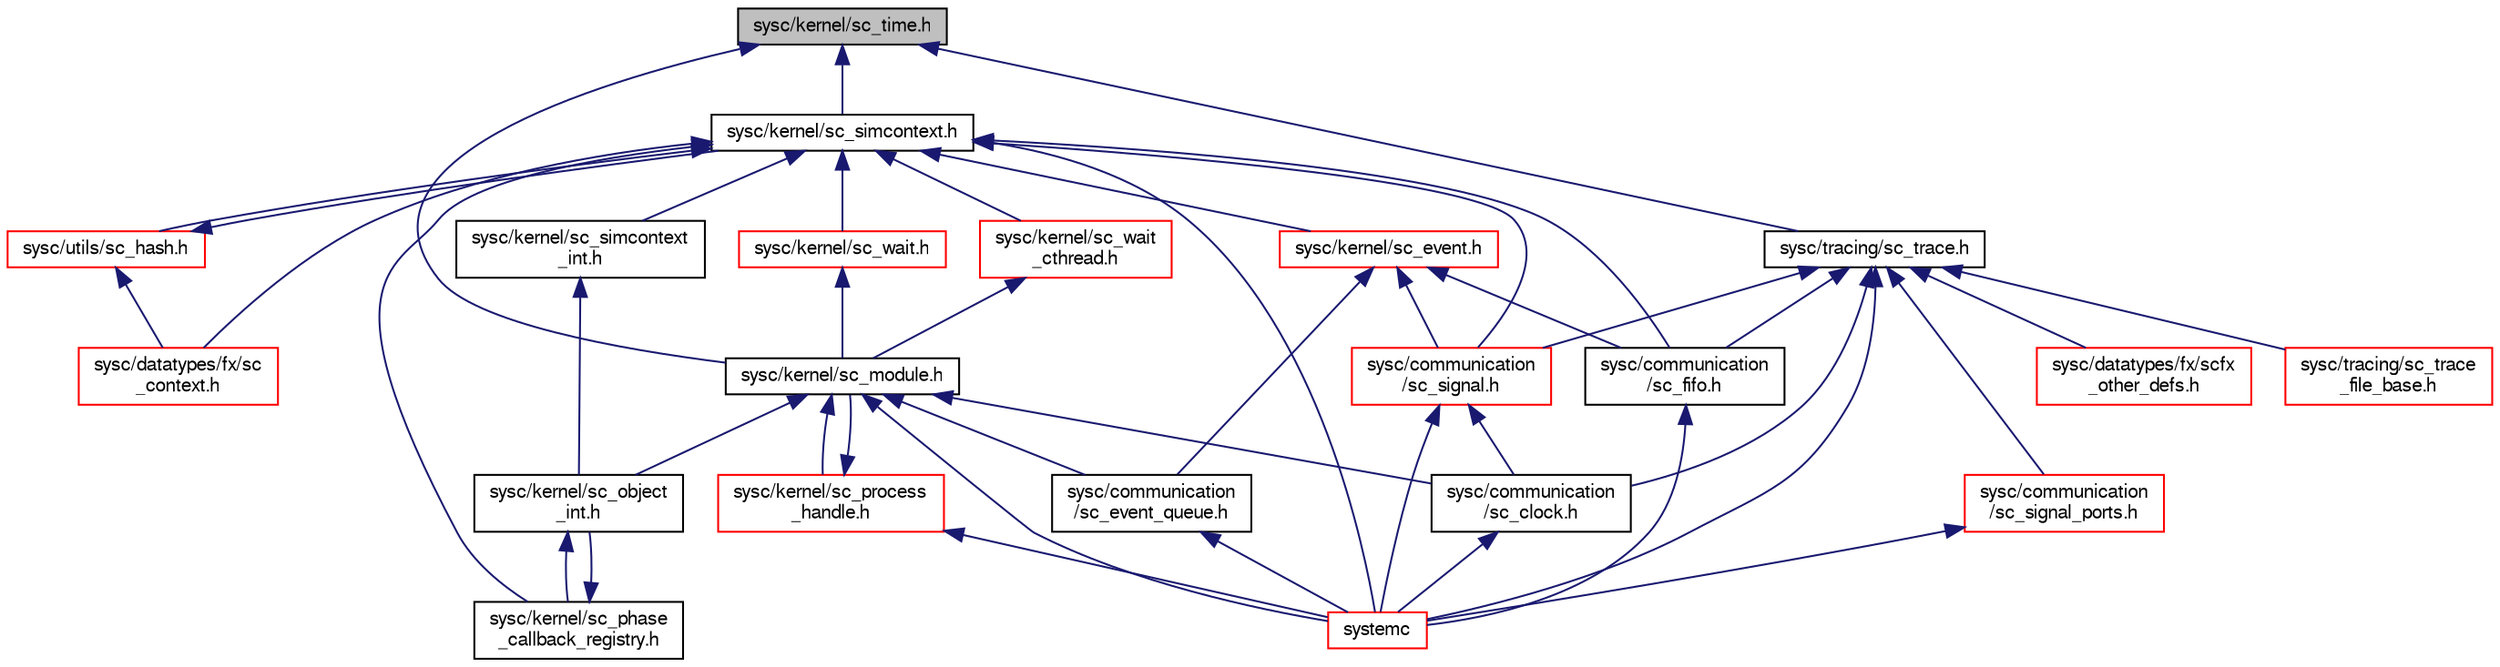 digraph "sysc/kernel/sc_time.h"
{
  edge [fontname="FreeSans",fontsize="10",labelfontname="FreeSans",labelfontsize="10"];
  node [fontname="FreeSans",fontsize="10",shape=record];
  Node27 [label="sysc/kernel/sc_time.h",height=0.2,width=0.4,color="black", fillcolor="grey75", style="filled", fontcolor="black"];
  Node27 -> Node28 [dir="back",color="midnightblue",fontsize="10",style="solid",fontname="FreeSans"];
  Node28 [label="sysc/kernel/sc_module.h",height=0.2,width=0.4,color="black", fillcolor="white", style="filled",URL="$a00269.html"];
  Node28 -> Node29 [dir="back",color="midnightblue",fontsize="10",style="solid",fontname="FreeSans"];
  Node29 [label="systemc",height=0.2,width=0.4,color="red", fillcolor="white", style="filled",URL="$a00401.html"];
  Node28 -> Node31 [dir="back",color="midnightblue",fontsize="10",style="solid",fontname="FreeSans"];
  Node31 [label="sysc/kernel/sc_process\l_handle.h",height=0.2,width=0.4,color="red", fillcolor="white", style="filled",URL="$a00296.html"];
  Node31 -> Node28 [dir="back",color="midnightblue",fontsize="10",style="solid",fontname="FreeSans"];
  Node31 -> Node29 [dir="back",color="midnightblue",fontsize="10",style="solid",fontname="FreeSans"];
  Node28 -> Node38 [dir="back",color="midnightblue",fontsize="10",style="solid",fontname="FreeSans"];
  Node38 [label="sysc/communication\l/sc_clock.h",height=0.2,width=0.4,color="black", fillcolor="white", style="filled",URL="$a00005.html"];
  Node38 -> Node29 [dir="back",color="midnightblue",fontsize="10",style="solid",fontname="FreeSans"];
  Node28 -> Node56 [dir="back",color="midnightblue",fontsize="10",style="solid",fontname="FreeSans"];
  Node56 [label="sysc/communication\l/sc_event_queue.h",height=0.2,width=0.4,color="black", fillcolor="white", style="filled",URL="$a00017.html"];
  Node56 -> Node29 [dir="back",color="midnightblue",fontsize="10",style="solid",fontname="FreeSans"];
  Node28 -> Node51 [dir="back",color="midnightblue",fontsize="10",style="solid",fontname="FreeSans"];
  Node51 [label="sysc/kernel/sc_object\l_int.h",height=0.2,width=0.4,color="black", fillcolor="white", style="filled",URL="$a00284.html"];
  Node51 -> Node52 [dir="back",color="midnightblue",fontsize="10",style="solid",fontname="FreeSans"];
  Node52 [label="sysc/kernel/sc_phase\l_callback_registry.h",height=0.2,width=0.4,color="black", fillcolor="white", style="filled",URL="$a00290.html"];
  Node52 -> Node51 [dir="back",color="midnightblue",fontsize="10",style="solid",fontname="FreeSans"];
  Node27 -> Node63 [dir="back",color="midnightblue",fontsize="10",style="solid",fontname="FreeSans"];
  Node63 [label="sysc/kernel/sc_simcontext.h",height=0.2,width=0.4,color="black", fillcolor="white", style="filled",URL="$a00311.html"];
  Node63 -> Node64 [dir="back",color="midnightblue",fontsize="10",style="solid",fontname="FreeSans"];
  Node64 [label="sysc/kernel/sc_wait.h",height=0.2,width=0.4,color="red", fillcolor="white", style="filled",URL="$a00335.html"];
  Node64 -> Node28 [dir="back",color="midnightblue",fontsize="10",style="solid",fontname="FreeSans"];
  Node63 -> Node67 [dir="back",color="midnightblue",fontsize="10",style="solid",fontname="FreeSans"];
  Node67 [label="sysc/utils/sc_hash.h",height=0.2,width=0.4,color="red", fillcolor="white", style="filled",URL="$a00356.html"];
  Node67 -> Node63 [dir="back",color="midnightblue",fontsize="10",style="solid",fontname="FreeSans"];
  Node67 -> Node68 [dir="back",color="midnightblue",fontsize="10",style="solid",fontname="FreeSans"];
  Node68 [label="sysc/datatypes/fx/sc\l_context.h",height=0.2,width=0.4,color="red", fillcolor="white", style="filled",URL="$a00113.html"];
  Node63 -> Node101 [dir="back",color="midnightblue",fontsize="10",style="solid",fontname="FreeSans"];
  Node101 [label="sysc/kernel/sc_wait\l_cthread.h",height=0.2,width=0.4,color="red", fillcolor="white", style="filled",URL="$a00338.html"];
  Node101 -> Node28 [dir="back",color="midnightblue",fontsize="10",style="solid",fontname="FreeSans"];
  Node63 -> Node29 [dir="back",color="midnightblue",fontsize="10",style="solid",fontname="FreeSans"];
  Node63 -> Node34 [dir="back",color="midnightblue",fontsize="10",style="solid",fontname="FreeSans"];
  Node34 [label="sysc/kernel/sc_event.h",height=0.2,width=0.4,color="red", fillcolor="white", style="filled",URL="$a00248.html"];
  Node34 -> Node36 [dir="back",color="midnightblue",fontsize="10",style="solid",fontname="FreeSans"];
  Node36 [label="sysc/communication\l/sc_signal.h",height=0.2,width=0.4,color="red", fillcolor="white", style="filled",URL="$a00059.html"];
  Node36 -> Node38 [dir="back",color="midnightblue",fontsize="10",style="solid",fontname="FreeSans"];
  Node36 -> Node29 [dir="back",color="midnightblue",fontsize="10",style="solid",fontname="FreeSans"];
  Node34 -> Node56 [dir="back",color="midnightblue",fontsize="10",style="solid",fontname="FreeSans"];
  Node34 -> Node58 [dir="back",color="midnightblue",fontsize="10",style="solid",fontname="FreeSans"];
  Node58 [label="sysc/communication\l/sc_fifo.h",height=0.2,width=0.4,color="black", fillcolor="white", style="filled",URL="$a00023.html"];
  Node58 -> Node29 [dir="back",color="midnightblue",fontsize="10",style="solid",fontname="FreeSans"];
  Node63 -> Node36 [dir="back",color="midnightblue",fontsize="10",style="solid",fontname="FreeSans"];
  Node63 -> Node58 [dir="back",color="midnightblue",fontsize="10",style="solid",fontname="FreeSans"];
  Node63 -> Node68 [dir="back",color="midnightblue",fontsize="10",style="solid",fontname="FreeSans"];
  Node63 -> Node50 [dir="back",color="midnightblue",fontsize="10",style="solid",fontname="FreeSans"];
  Node50 [label="sysc/kernel/sc_simcontext\l_int.h",height=0.2,width=0.4,color="black", fillcolor="white", style="filled",URL="$a00314.html"];
  Node50 -> Node51 [dir="back",color="midnightblue",fontsize="10",style="solid",fontname="FreeSans"];
  Node63 -> Node52 [dir="back",color="midnightblue",fontsize="10",style="solid",fontname="FreeSans"];
  Node27 -> Node102 [dir="back",color="midnightblue",fontsize="10",style="solid",fontname="FreeSans"];
  Node102 [label="sysc/tracing/sc_trace.h",height=0.2,width=0.4,color="black", fillcolor="white", style="filled",URL="$a00341.html"];
  Node102 -> Node36 [dir="back",color="midnightblue",fontsize="10",style="solid",fontname="FreeSans"];
  Node102 -> Node38 [dir="back",color="midnightblue",fontsize="10",style="solid",fontname="FreeSans"];
  Node102 -> Node43 [dir="back",color="midnightblue",fontsize="10",style="solid",fontname="FreeSans"];
  Node43 [label="sysc/communication\l/sc_signal_ports.h",height=0.2,width=0.4,color="red", fillcolor="white", style="filled",URL="$a00065.html"];
  Node43 -> Node29 [dir="back",color="midnightblue",fontsize="10",style="solid",fontname="FreeSans"];
  Node102 -> Node58 [dir="back",color="midnightblue",fontsize="10",style="solid",fontname="FreeSans"];
  Node102 -> Node29 [dir="back",color="midnightblue",fontsize="10",style="solid",fontname="FreeSans"];
  Node102 -> Node87 [dir="back",color="midnightblue",fontsize="10",style="solid",fontname="FreeSans"];
  Node87 [label="sysc/datatypes/fx/scfx\l_other_defs.h",height=0.2,width=0.4,color="red", fillcolor="white", style="filled",URL="$a00158.html"];
  Node102 -> Node103 [dir="back",color="midnightblue",fontsize="10",style="solid",fontname="FreeSans"];
  Node103 [label="sysc/tracing/sc_trace\l_file_base.h",height=0.2,width=0.4,color="red", fillcolor="white", style="filled",URL="$a00344.html"];
}
